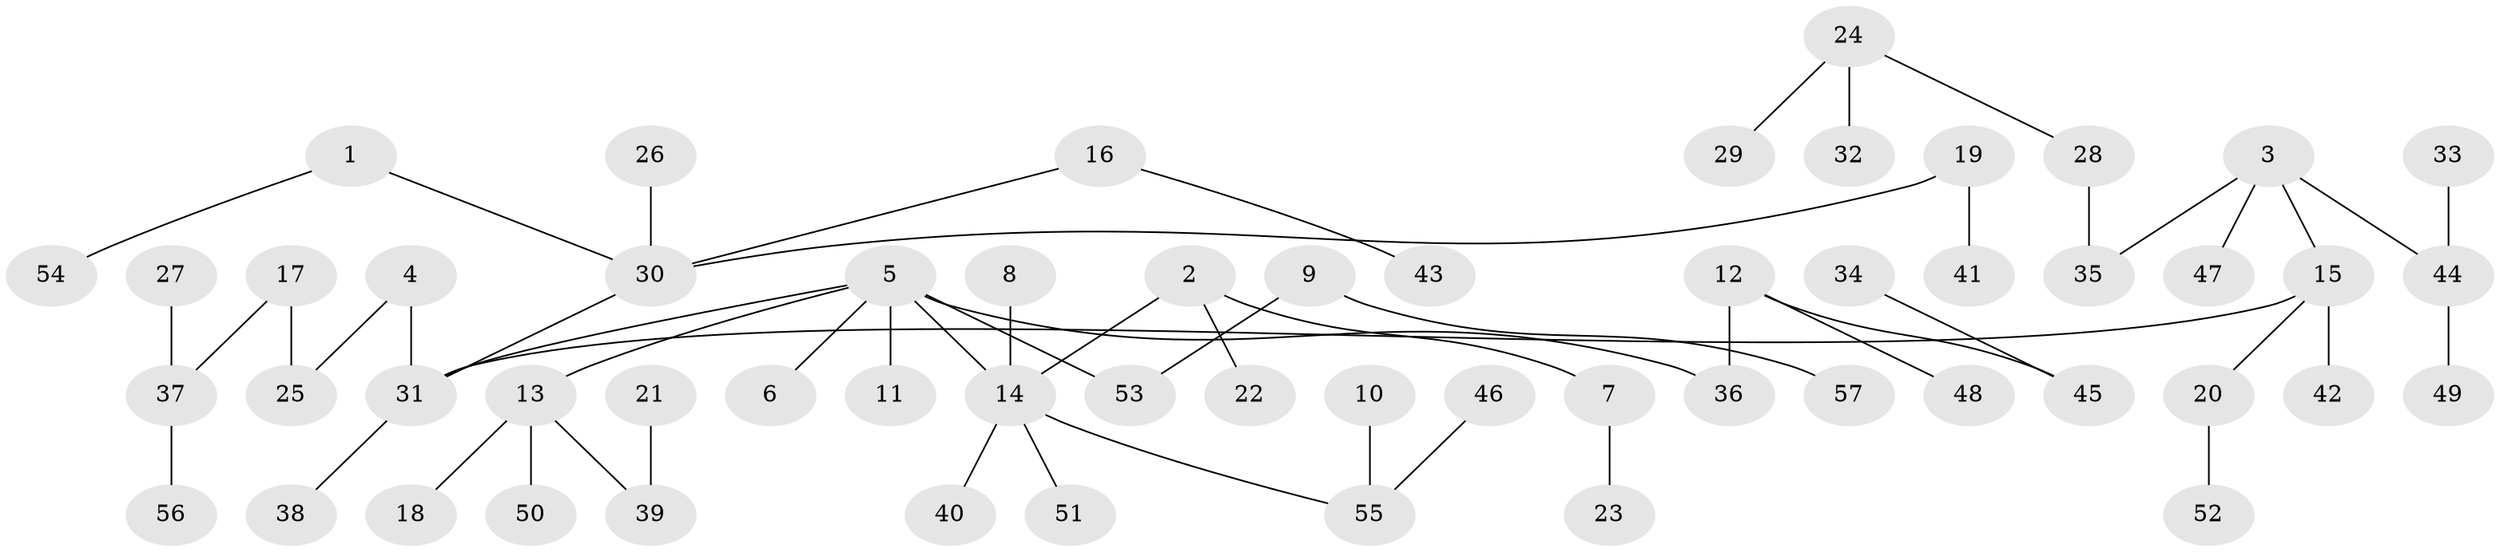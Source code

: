 // original degree distribution, {7: 0.017543859649122806, 9: 0.008771929824561403, 8: 0.008771929824561403, 5: 0.017543859649122806, 2: 0.2719298245614035, 4: 0.07017543859649122, 3: 0.09649122807017543, 1: 0.5087719298245614}
// Generated by graph-tools (version 1.1) at 2025/02/03/09/25 03:02:21]
// undirected, 57 vertices, 56 edges
graph export_dot {
graph [start="1"]
  node [color=gray90,style=filled];
  1;
  2;
  3;
  4;
  5;
  6;
  7;
  8;
  9;
  10;
  11;
  12;
  13;
  14;
  15;
  16;
  17;
  18;
  19;
  20;
  21;
  22;
  23;
  24;
  25;
  26;
  27;
  28;
  29;
  30;
  31;
  32;
  33;
  34;
  35;
  36;
  37;
  38;
  39;
  40;
  41;
  42;
  43;
  44;
  45;
  46;
  47;
  48;
  49;
  50;
  51;
  52;
  53;
  54;
  55;
  56;
  57;
  1 -- 30 [weight=1.0];
  1 -- 54 [weight=1.0];
  2 -- 7 [weight=1.0];
  2 -- 14 [weight=1.0];
  2 -- 22 [weight=1.0];
  3 -- 15 [weight=1.0];
  3 -- 35 [weight=1.0];
  3 -- 44 [weight=1.0];
  3 -- 47 [weight=1.0];
  4 -- 25 [weight=1.0];
  4 -- 31 [weight=1.0];
  5 -- 6 [weight=1.0];
  5 -- 11 [weight=1.0];
  5 -- 13 [weight=1.0];
  5 -- 14 [weight=1.0];
  5 -- 31 [weight=1.0];
  5 -- 36 [weight=1.0];
  5 -- 53 [weight=1.0];
  7 -- 23 [weight=1.0];
  8 -- 14 [weight=1.0];
  9 -- 53 [weight=1.0];
  9 -- 57 [weight=1.0];
  10 -- 55 [weight=1.0];
  12 -- 36 [weight=1.0];
  12 -- 45 [weight=1.0];
  12 -- 48 [weight=1.0];
  13 -- 18 [weight=1.0];
  13 -- 39 [weight=1.0];
  13 -- 50 [weight=1.0];
  14 -- 40 [weight=1.0];
  14 -- 51 [weight=1.0];
  14 -- 55 [weight=1.0];
  15 -- 20 [weight=1.0];
  15 -- 31 [weight=1.0];
  15 -- 42 [weight=1.0];
  16 -- 30 [weight=1.0];
  16 -- 43 [weight=1.0];
  17 -- 25 [weight=1.0];
  17 -- 37 [weight=1.0];
  19 -- 30 [weight=1.0];
  19 -- 41 [weight=1.0];
  20 -- 52 [weight=1.0];
  21 -- 39 [weight=1.0];
  24 -- 28 [weight=1.0];
  24 -- 29 [weight=1.0];
  24 -- 32 [weight=1.0];
  26 -- 30 [weight=1.0];
  27 -- 37 [weight=1.0];
  28 -- 35 [weight=1.0];
  30 -- 31 [weight=1.0];
  31 -- 38 [weight=1.0];
  33 -- 44 [weight=1.0];
  34 -- 45 [weight=1.0];
  37 -- 56 [weight=1.0];
  44 -- 49 [weight=1.0];
  46 -- 55 [weight=1.0];
}
